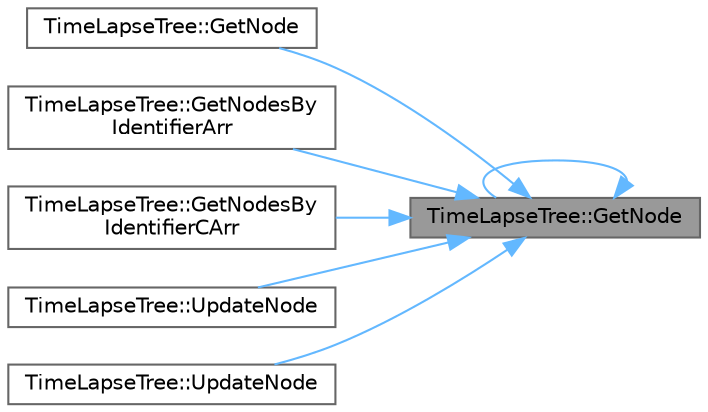 digraph "TimeLapseTree::GetNode"
{
 // LATEX_PDF_SIZE
  bgcolor="transparent";
  edge [fontname=Helvetica,fontsize=10,labelfontname=Helvetica,labelfontsize=10];
  node [fontname=Helvetica,fontsize=10,shape=box,height=0.2,width=0.4];
  rankdir="RL";
  Node1 [id="Node000001",label="TimeLapseTree::GetNode",height=0.2,width=0.4,color="gray40", fillcolor="grey60", style="filled", fontcolor="black",tooltip=" "];
  Node1 -> Node2 [id="edge1_Node000001_Node000002",dir="back",color="steelblue1",style="solid",tooltip=" "];
  Node2 [id="Node000002",label="TimeLapseTree::GetNode",height=0.2,width=0.4,color="grey40", fillcolor="white", style="filled",URL="$class_time_lapse_tree.html#aa243ed491e5c320caee7804deca8175e",tooltip=" "];
  Node1 -> Node1 [id="edge2_Node000001_Node000001",dir="back",color="steelblue1",style="solid",tooltip=" "];
  Node1 -> Node3 [id="edge3_Node000001_Node000003",dir="back",color="steelblue1",style="solid",tooltip=" "];
  Node3 [id="Node000003",label="TimeLapseTree::GetNodesBy\lIdentifierArr",height=0.2,width=0.4,color="grey40", fillcolor="white", style="filled",URL="$class_time_lapse_tree.html#a63e147f2724a14f831f8a3da3ea95499",tooltip=" "];
  Node1 -> Node4 [id="edge4_Node000001_Node000004",dir="back",color="steelblue1",style="solid",tooltip=" "];
  Node4 [id="Node000004",label="TimeLapseTree::GetNodesBy\lIdentifierCArr",height=0.2,width=0.4,color="grey40", fillcolor="white", style="filled",URL="$class_time_lapse_tree.html#aa8bf0e35eafbcb8e47dced9cb210a8e7",tooltip=" "];
  Node1 -> Node5 [id="edge5_Node000001_Node000005",dir="back",color="steelblue1",style="solid",tooltip=" "];
  Node5 [id="Node000005",label="TimeLapseTree::UpdateNode",height=0.2,width=0.4,color="grey40", fillcolor="white", style="filled",URL="$class_time_lapse_tree.html#a2cc69aeebeeb6130ccd5b249c219c610",tooltip=" "];
  Node1 -> Node6 [id="edge6_Node000001_Node000006",dir="back",color="steelblue1",style="solid",tooltip=" "];
  Node6 [id="Node000006",label="TimeLapseTree::UpdateNode",height=0.2,width=0.4,color="grey40", fillcolor="white", style="filled",URL="$class_time_lapse_tree.html#aa99c5960f60bed89a7e397ec935a74dc",tooltip=" "];
}
